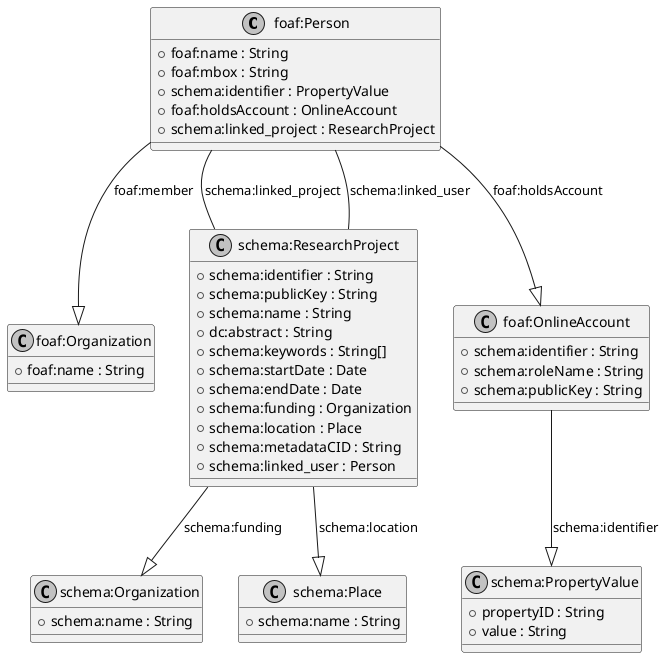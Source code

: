 @startuml
!define DC <http://purl.org/dc/terms/>
!define FOAF <http://xmlns.com/foaf/0.1/>
!define SCHEMA <http://schema.org/>

skinparam monochrome true

class "foaf:Person" as Person {
  + foaf:name : String
  + foaf:mbox : String
  + schema:identifier : PropertyValue
  + foaf:holdsAccount : OnlineAccount
  + schema:linked_project : ResearchProject
}

class "foaf:Organization" as Organization {
  + foaf:name : String
}

class "schema:ResearchProject" as ResearchProject {
  + schema:identifier : String
  + schema:publicKey : String
  + schema:name : String
  + dc:abstract : String
  + schema:keywords : String[]
  + schema:startDate : Date
  + schema:endDate : Date
  + schema:funding : Organization
  + schema:location : Place
  + schema:metadataCID : String
  + schema:linked_user : Person
}

class "foaf:OnlineAccount" as OnlineAccount {
  + schema:identifier : String
  + schema:roleName : String
  + schema:publicKey : String
}

class "schema:PropertyValue" as PropertyValue {
  + propertyID : String
  + value : String
}

class "schema:Organization" as FundingOrganization {
  + schema:name : String
}

class "schema:Place" as Place {
  + schema:name : String
}

' Relationships
Person --|> Organization : "foaf:member"
Person --|> OnlineAccount : "foaf:holdsAccount"
Person -- ResearchProject : "schema:linked_project"
OnlineAccount --|> PropertyValue : "schema:identifier"
ResearchProject --|> FundingOrganization : "schema:funding"
ResearchProject --|> Place : "schema:location"
ResearchProject -- Person : "schema:linked_user"
@enduml
